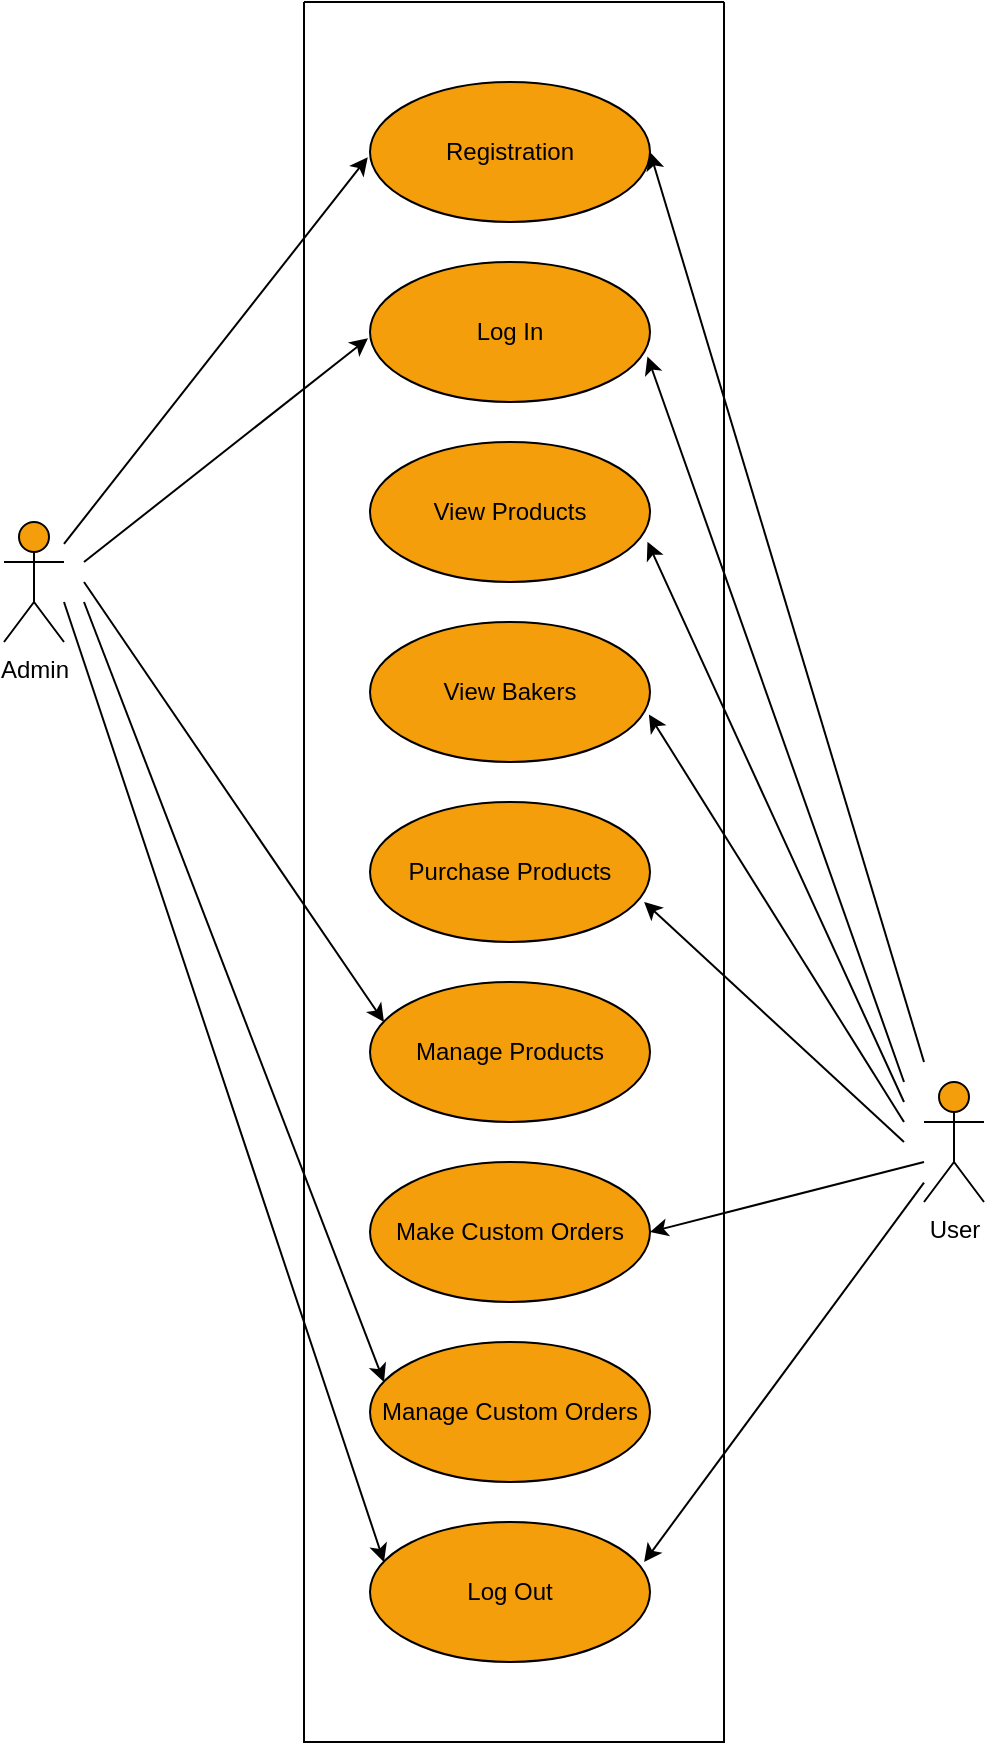 <mxfile version="27.1.6">
  <diagram name="Page-1" id="-1wgVbxz4AsincjsyzW6">
    <mxGraphModel dx="524" dy="301" grid="1" gridSize="10" guides="1" tooltips="1" connect="1" arrows="1" fold="1" page="1" pageScale="1" pageWidth="827" pageHeight="1169" background="light-dark(#ffffff, #ffffff)" math="0" shadow="0">
      <root>
        <mxCell id="0" />
        <mxCell id="1" parent="0" />
        <mxCell id="IKd1nYxQMQXhkdpDBxoq-24" value="&lt;font style=&quot;color: light-dark(rgb(0, 0, 0), rgb(0, 0, 0));&quot;&gt;Registration&lt;/font&gt;" style="ellipse;whiteSpace=wrap;html=1;strokeColor=light-dark(#000000,#000000);fontColor=#FEFAE0;fillColor=light-dark(#F59E0B,#F59E0B);" vertex="1" parent="1">
          <mxGeometry x="343" y="160" width="140" height="70" as="geometry" />
        </mxCell>
        <mxCell id="IKd1nYxQMQXhkdpDBxoq-25" value="&lt;font style=&quot;color: light-dark(rgb(0, 0, 0), rgb(0, 0, 0));&quot;&gt;Purchase Products&lt;/font&gt;" style="ellipse;whiteSpace=wrap;html=1;strokeColor=light-dark(#000000,#000000);fontColor=#FEFAE0;fillColor=light-dark(#F59E0B,#F59E0B);" vertex="1" parent="1">
          <mxGeometry x="343" y="520" width="140" height="70" as="geometry" />
        </mxCell>
        <mxCell id="IKd1nYxQMQXhkdpDBxoq-26" value="&lt;font style=&quot;color: light-dark(rgb(0, 0, 0), rgb(0, 0, 0));&quot;&gt;Manage Custom Orders&lt;/font&gt;" style="ellipse;whiteSpace=wrap;html=1;strokeColor=light-dark(#000000,#000000);fontColor=#FEFAE0;fillColor=light-dark(#F59E0B,#F59E0B);" vertex="1" parent="1">
          <mxGeometry x="343" y="790" width="140" height="70" as="geometry" />
        </mxCell>
        <mxCell id="IKd1nYxQMQXhkdpDBxoq-27" value="&lt;font style=&quot;color: light-dark(rgb(0, 0, 0), rgb(0, 0, 0));&quot;&gt;Make Custom Orders&lt;/font&gt;" style="ellipse;whiteSpace=wrap;html=1;strokeColor=light-dark(#000000,#000000);fontColor=#FEFAE0;fillColor=light-dark(#F59E0B,#F59E0B);" vertex="1" parent="1">
          <mxGeometry x="343" y="700" width="140" height="70" as="geometry" />
        </mxCell>
        <mxCell id="IKd1nYxQMQXhkdpDBxoq-28" value="&lt;font style=&quot;color: light-dark(rgb(0, 0, 0), rgb(0, 0, 0));&quot;&gt;Manage Products&lt;/font&gt;" style="ellipse;whiteSpace=wrap;html=1;strokeColor=light-dark(#000000,#000000);fontColor=#FEFAE0;fillColor=light-dark(#F59E0B,#F59E0B);" vertex="1" parent="1">
          <mxGeometry x="343" y="610" width="140" height="70" as="geometry" />
        </mxCell>
        <mxCell id="IKd1nYxQMQXhkdpDBxoq-29" value="&lt;font style=&quot;color: light-dark(rgb(0, 0, 0), rgb(0, 0, 0));&quot;&gt;View Bakers&lt;/font&gt;" style="ellipse;whiteSpace=wrap;html=1;strokeColor=light-dark(#000000,#000000);fontColor=#FEFAE0;fillColor=light-dark(#F59E0B,#F59E0B);" vertex="1" parent="1">
          <mxGeometry x="343" y="430" width="140" height="70" as="geometry" />
        </mxCell>
        <mxCell id="IKd1nYxQMQXhkdpDBxoq-30" value="&lt;font style=&quot;color: light-dark(rgb(0, 0, 0), rgb(0, 0, 0));&quot;&gt;View Products&lt;/font&gt;" style="ellipse;whiteSpace=wrap;html=1;strokeColor=light-dark(#000000,#000000);fontColor=#FEFAE0;fillColor=light-dark(#F59E0B,#F59E0B);" vertex="1" parent="1">
          <mxGeometry x="343" y="340" width="140" height="70" as="geometry" />
        </mxCell>
        <mxCell id="IKd1nYxQMQXhkdpDBxoq-31" value="&lt;font style=&quot;color: light-dark(rgb(0, 0, 0), rgb(0, 0, 0));&quot;&gt;Log In&lt;/font&gt;" style="ellipse;whiteSpace=wrap;html=1;strokeColor=light-dark(#000000,#000000);fontColor=#FEFAE0;fillColor=light-dark(#F59E0B,#F59E0B);" vertex="1" parent="1">
          <mxGeometry x="343" y="250" width="140" height="70" as="geometry" />
        </mxCell>
        <mxCell id="IKd1nYxQMQXhkdpDBxoq-32" value="&lt;font style=&quot;color: light-dark(rgb(0, 0, 0), rgb(0, 0, 0));&quot;&gt;Log Out&lt;/font&gt;" style="ellipse;whiteSpace=wrap;html=1;strokeColor=light-dark(#000000,#000000);fontColor=#FEFAE0;fillColor=light-dark(#F59E0B,#F59E0B);" vertex="1" parent="1">
          <mxGeometry x="343" y="880" width="140" height="70" as="geometry" />
        </mxCell>
        <mxCell id="IKd1nYxQMQXhkdpDBxoq-37" value="&lt;font style=&quot;color: light-dark(rgb(0, 0, 0), rgb(0, 0, 0));&quot;&gt;Admin&lt;/font&gt;" style="shape=umlActor;verticalLabelPosition=bottom;verticalAlign=top;html=1;strokeColor=light-dark(#000000,#000000);fontColor=#FEFAE0;fillColor=light-dark(#F59E0B,#F59E0B);" vertex="1" parent="1">
          <mxGeometry x="160" y="380" width="30" height="60" as="geometry" />
        </mxCell>
        <mxCell id="IKd1nYxQMQXhkdpDBxoq-38" value="&lt;font style=&quot;color: light-dark(rgb(0, 0, 0), rgb(0, 0, 0));&quot;&gt;User&lt;/font&gt;" style="shape=umlActor;verticalLabelPosition=bottom;verticalAlign=top;html=1;strokeColor=light-dark(#000000,#000000);fontColor=#FEFAE0;fillColor=light-dark(#F59E0B,#F59E0B);" vertex="1" parent="1">
          <mxGeometry x="620" y="660" width="30" height="60" as="geometry" />
        </mxCell>
        <mxCell id="IKd1nYxQMQXhkdpDBxoq-47" value="" style="edgeStyle=none;orthogonalLoop=1;jettySize=auto;html=1;rounded=0;strokeColor=light-dark(#000000,#000000);fontColor=#FEFAE0;fillColor=#BC6C25;entryX=-0.008;entryY=0.537;entryDx=0;entryDy=0;entryPerimeter=0;" edge="1" parent="1" source="IKd1nYxQMQXhkdpDBxoq-37" target="IKd1nYxQMQXhkdpDBxoq-24">
          <mxGeometry width="100" relative="1" as="geometry">
            <mxPoint x="210" y="390" as="sourcePoint" />
            <mxPoint x="340" y="195" as="targetPoint" />
            <Array as="points" />
          </mxGeometry>
        </mxCell>
        <mxCell id="IKd1nYxQMQXhkdpDBxoq-48" value="" style="edgeStyle=none;orthogonalLoop=1;jettySize=auto;html=1;rounded=0;strokeColor=light-dark(#000000,#000000);fontColor=#FEFAE0;fillColor=#BC6C25;entryX=-0.007;entryY=0.545;entryDx=0;entryDy=0;entryPerimeter=0;" edge="1" parent="1" target="IKd1nYxQMQXhkdpDBxoq-31">
          <mxGeometry width="100" relative="1" as="geometry">
            <mxPoint x="200" y="400" as="sourcePoint" />
            <mxPoint x="340" y="290" as="targetPoint" />
            <Array as="points" />
          </mxGeometry>
        </mxCell>
        <mxCell id="IKd1nYxQMQXhkdpDBxoq-49" value="" style="edgeStyle=none;orthogonalLoop=1;jettySize=auto;html=1;rounded=0;strokeColor=light-dark(#000000,#000000);fontColor=#FEFAE0;fillColor=#BC6C25;entryX=0.05;entryY=0.286;entryDx=0;entryDy=0;entryPerimeter=0;" edge="1" parent="1" target="IKd1nYxQMQXhkdpDBxoq-28">
          <mxGeometry width="100" relative="1" as="geometry">
            <mxPoint x="200" y="410" as="sourcePoint" />
            <mxPoint x="340" y="620" as="targetPoint" />
            <Array as="points" />
          </mxGeometry>
        </mxCell>
        <mxCell id="IKd1nYxQMQXhkdpDBxoq-50" value="" style="edgeStyle=none;orthogonalLoop=1;jettySize=auto;html=1;rounded=0;strokeColor=light-dark(#000000,#000000);fontColor=#FEFAE0;fillColor=#BC6C25;entryX=0.05;entryY=0.286;entryDx=0;entryDy=0;entryPerimeter=0;" edge="1" parent="1" target="IKd1nYxQMQXhkdpDBxoq-26">
          <mxGeometry width="100" relative="1" as="geometry">
            <mxPoint x="200" y="420" as="sourcePoint" />
            <mxPoint x="360" y="640" as="targetPoint" />
            <Array as="points" />
          </mxGeometry>
        </mxCell>
        <mxCell id="IKd1nYxQMQXhkdpDBxoq-51" value="" style="edgeStyle=none;orthogonalLoop=1;jettySize=auto;html=1;rounded=0;strokeColor=light-dark(#000000,#000000);fontColor=#FEFAE0;fillColor=#BC6C25;entryX=0.05;entryY=0.286;entryDx=0;entryDy=0;entryPerimeter=0;" edge="1" parent="1" target="IKd1nYxQMQXhkdpDBxoq-32">
          <mxGeometry width="100" relative="1" as="geometry">
            <mxPoint x="190" y="420" as="sourcePoint" />
            <mxPoint x="360" y="820" as="targetPoint" />
            <Array as="points" />
          </mxGeometry>
        </mxCell>
        <mxCell id="IKd1nYxQMQXhkdpDBxoq-52" value="" style="edgeStyle=none;orthogonalLoop=1;jettySize=auto;html=1;rounded=0;strokeColor=light-dark(#000000,#000000);fontColor=#FEFAE0;fillColor=#BC6C25;entryX=0.979;entryY=0.714;entryDx=0;entryDy=0;entryPerimeter=0;" edge="1" parent="1" target="IKd1nYxQMQXhkdpDBxoq-25">
          <mxGeometry width="100" relative="1" as="geometry">
            <mxPoint x="610" y="690" as="sourcePoint" />
            <mxPoint x="360" y="640" as="targetPoint" />
            <Array as="points" />
          </mxGeometry>
        </mxCell>
        <mxCell id="IKd1nYxQMQXhkdpDBxoq-53" value="" style="edgeStyle=none;orthogonalLoop=1;jettySize=auto;html=1;rounded=0;strokeColor=light-dark(#000000,#000000);fontColor=#FEFAE0;fillColor=#BC6C25;entryX=0.996;entryY=0.66;entryDx=0;entryDy=0;entryPerimeter=0;" edge="1" parent="1" target="IKd1nYxQMQXhkdpDBxoq-29">
          <mxGeometry width="100" relative="1" as="geometry">
            <mxPoint x="610" y="680" as="sourcePoint" />
            <mxPoint x="490" y="480" as="targetPoint" />
            <Array as="points" />
          </mxGeometry>
        </mxCell>
        <mxCell id="IKd1nYxQMQXhkdpDBxoq-54" value="" style="edgeStyle=none;orthogonalLoop=1;jettySize=auto;html=1;rounded=0;strokeColor=light-dark(#000000,#000000);fontColor=#FEFAE0;fillColor=#BC6C25;entryX=0.991;entryY=0.713;entryDx=0;entryDy=0;entryPerimeter=0;" edge="1" parent="1" target="IKd1nYxQMQXhkdpDBxoq-30">
          <mxGeometry width="100" relative="1" as="geometry">
            <mxPoint x="610" y="670" as="sourcePoint" />
            <mxPoint x="500" y="490" as="targetPoint" />
            <Array as="points" />
          </mxGeometry>
        </mxCell>
        <mxCell id="IKd1nYxQMQXhkdpDBxoq-55" value="" style="edgeStyle=none;orthogonalLoop=1;jettySize=auto;html=1;rounded=0;strokeColor=light-dark(#000000,#000000);fontColor=#FEFAE0;fillColor=#BC6C25;entryX=0.991;entryY=0.675;entryDx=0;entryDy=0;entryPerimeter=0;" edge="1" parent="1" target="IKd1nYxQMQXhkdpDBxoq-31">
          <mxGeometry width="100" relative="1" as="geometry">
            <mxPoint x="610" y="660" as="sourcePoint" />
            <mxPoint x="492" y="400" as="targetPoint" />
            <Array as="points" />
          </mxGeometry>
        </mxCell>
        <mxCell id="IKd1nYxQMQXhkdpDBxoq-56" value="" style="edgeStyle=none;orthogonalLoop=1;jettySize=auto;html=1;rounded=0;strokeColor=light-dark(#000000,#000000);fontColor=#FEFAE0;fillColor=#BC6C25;entryX=1;entryY=0.5;entryDx=0;entryDy=0;" edge="1" parent="1" target="IKd1nYxQMQXhkdpDBxoq-24">
          <mxGeometry width="100" relative="1" as="geometry">
            <mxPoint x="620" y="650" as="sourcePoint" />
            <mxPoint x="492" y="307" as="targetPoint" />
            <Array as="points" />
          </mxGeometry>
        </mxCell>
        <mxCell id="IKd1nYxQMQXhkdpDBxoq-57" value="" style="edgeStyle=none;orthogonalLoop=1;jettySize=auto;html=1;rounded=0;strokeColor=light-dark(#000000,#000000);fontColor=#FEFAE0;fillColor=#BC6C25;entryX=1;entryY=0.5;entryDx=0;entryDy=0;" edge="1" parent="1" target="IKd1nYxQMQXhkdpDBxoq-27">
          <mxGeometry width="100" relative="1" as="geometry">
            <mxPoint x="620" y="700" as="sourcePoint" />
            <mxPoint x="490" y="580" as="targetPoint" />
            <Array as="points" />
          </mxGeometry>
        </mxCell>
        <mxCell id="IKd1nYxQMQXhkdpDBxoq-58" value="" style="edgeStyle=none;orthogonalLoop=1;jettySize=auto;html=1;rounded=0;strokeColor=light-dark(#000000,#000000);fontColor=#FEFAE0;fillColor=#BC6C25;entryX=0.979;entryY=0.286;entryDx=0;entryDy=0;entryPerimeter=0;" edge="1" parent="1" source="IKd1nYxQMQXhkdpDBxoq-38" target="IKd1nYxQMQXhkdpDBxoq-32">
          <mxGeometry width="100" relative="1" as="geometry">
            <mxPoint x="630" y="710" as="sourcePoint" />
            <mxPoint x="493" y="745" as="targetPoint" />
            <Array as="points" />
          </mxGeometry>
        </mxCell>
        <mxCell id="IKd1nYxQMQXhkdpDBxoq-59" value="" style="swimlane;startSize=0;strokeColor=light-dark(#000000,#000000);fontColor=#FEFAE0;fillColor=light-dark(#000000,#FFFFFF);" vertex="1" parent="1">
          <mxGeometry x="310" y="120" width="210" height="870" as="geometry" />
        </mxCell>
      </root>
    </mxGraphModel>
  </diagram>
</mxfile>
